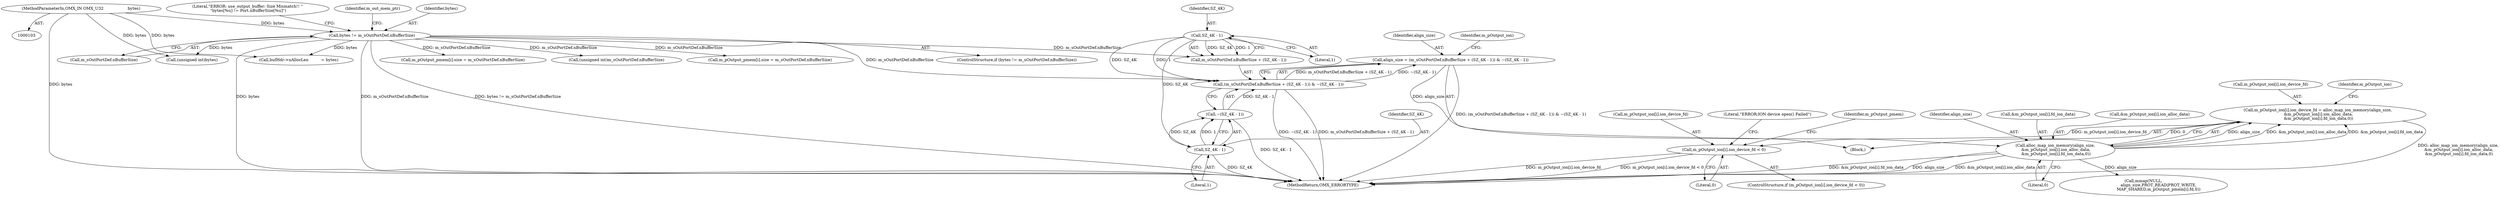 digraph "0_Android_89913d7df36dbeb458ce165856bd6505a2ec647d_0@array" {
"1000413" [label="(Call,m_pOutput_ion[i].ion_device_fd = alloc_map_ion_memory(align_size,\n &m_pOutput_ion[i].ion_alloc_data,\n &m_pOutput_ion[i].fd_ion_data,0))"];
"1000419" [label="(Call,alloc_map_ion_memory(align_size,\n &m_pOutput_ion[i].ion_alloc_data,\n &m_pOutput_ion[i].fd_ion_data,0))"];
"1000399" [label="(Call,align_size = (m_sOutPortDef.nBufferSize + (SZ_4K - 1)) & ~(SZ_4K - 1))"];
"1000401" [label="(Call,(m_sOutPortDef.nBufferSize + (SZ_4K - 1)) & ~(SZ_4K - 1))"];
"1000138" [label="(Call,bytes != m_sOutPortDef.nBufferSize)"];
"1000108" [label="(MethodParameterIn,OMX_IN OMX_U32                   bytes)"];
"1000406" [label="(Call,SZ_4K - 1)"];
"1000409" [label="(Call,~(SZ_4K - 1))"];
"1000410" [label="(Call,SZ_4K - 1)"];
"1000435" [label="(Call,m_pOutput_ion[i].ion_device_fd < 0)"];
"1000420" [label="(Identifier,align_size)"];
"1000145" [label="(Literal,\"ERROR: use_output_buffer: Size Mismatch!! \"\n \"bytes[%u] != Port.nBufferSize[%u]\")"];
"1000433" [label="(Literal,0)"];
"1000411" [label="(Identifier,SZ_4K)"];
"1000137" [label="(ControlStructure,if (bytes != m_sOutPortDef.nBufferSize))"];
"1000427" [label="(Call,&m_pOutput_ion[i].fd_ion_data)"];
"1000497" [label="(Call,mmap(NULL,\n                        align_size,PROT_READ|PROT_WRITE,\n                        MAP_SHARED,m_pOutput_pmem[i].fd,0))"];
"1000140" [label="(Call,m_sOutPortDef.nBufferSize)"];
"1000434" [label="(ControlStructure,if (m_pOutput_ion[i].ion_device_fd < 0))"];
"1000410" [label="(Call,SZ_4K - 1)"];
"1000414" [label="(Call,m_pOutput_ion[i].ion_device_fd)"];
"1000436" [label="(Call,m_pOutput_ion[i].ion_device_fd)"];
"1000408" [label="(Literal,1)"];
"1000399" [label="(Call,align_size = (m_sOutPortDef.nBufferSize + (SZ_4K - 1)) & ~(SZ_4K - 1))"];
"1000412" [label="(Literal,1)"];
"1000402" [label="(Call,m_sOutPortDef.nBufferSize + (SZ_4K - 1))"];
"1000158" [label="(Identifier,m_out_mem_ptr)"];
"1000421" [label="(Call,&m_pOutput_ion[i].ion_alloc_data)"];
"1000444" [label="(Literal,\"ERROR:ION device open() Failed\")"];
"1000438" [label="(Identifier,m_pOutput_ion)"];
"1000400" [label="(Identifier,align_size)"];
"1000441" [label="(Literal,0)"];
"1000139" [label="(Identifier,bytes)"];
"1000407" [label="(Identifier,SZ_4K)"];
"1000435" [label="(Call,m_pOutput_ion[i].ion_device_fd < 0)"];
"1000419" [label="(Call,alloc_map_ion_memory(align_size,\n &m_pOutput_ion[i].ion_alloc_data,\n &m_pOutput_ion[i].fd_ion_data,0))"];
"1000406" [label="(Call,SZ_4K - 1)"];
"1000398" [label="(Block,)"];
"1000646" [label="(MethodReturn,OMX_ERRORTYPE)"];
"1000460" [label="(Call,m_pOutput_pmem[i].size = m_sOutPortDef.nBufferSize)"];
"1000149" [label="(Call,(unsigned int)m_sOutPortDef.nBufferSize)"];
"1000416" [label="(Identifier,m_pOutput_ion)"];
"1000579" [label="(Call,m_pOutput_pmem[i].size = m_sOutPortDef.nBufferSize)"];
"1000146" [label="(Call,(unsigned int)bytes)"];
"1000108" [label="(MethodParameterIn,OMX_IN OMX_U32                   bytes)"];
"1000409" [label="(Call,~(SZ_4K - 1))"];
"1000450" [label="(Identifier,m_pOutput_pmem)"];
"1000270" [label="(Call,bufHdr->nAllocLen          = bytes)"];
"1000138" [label="(Call,bytes != m_sOutPortDef.nBufferSize)"];
"1000401" [label="(Call,(m_sOutPortDef.nBufferSize + (SZ_4K - 1)) & ~(SZ_4K - 1))"];
"1000413" [label="(Call,m_pOutput_ion[i].ion_device_fd = alloc_map_ion_memory(align_size,\n &m_pOutput_ion[i].ion_alloc_data,\n &m_pOutput_ion[i].fd_ion_data,0))"];
"1000413" -> "1000398"  [label="AST: "];
"1000413" -> "1000419"  [label="CFG: "];
"1000414" -> "1000413"  [label="AST: "];
"1000419" -> "1000413"  [label="AST: "];
"1000438" -> "1000413"  [label="CFG: "];
"1000413" -> "1000646"  [label="DDG: alloc_map_ion_memory(align_size,\n &m_pOutput_ion[i].ion_alloc_data,\n &m_pOutput_ion[i].fd_ion_data,0)"];
"1000419" -> "1000413"  [label="DDG: align_size"];
"1000419" -> "1000413"  [label="DDG: &m_pOutput_ion[i].ion_alloc_data"];
"1000419" -> "1000413"  [label="DDG: &m_pOutput_ion[i].fd_ion_data"];
"1000419" -> "1000413"  [label="DDG: 0"];
"1000413" -> "1000435"  [label="DDG: m_pOutput_ion[i].ion_device_fd"];
"1000419" -> "1000433"  [label="CFG: "];
"1000420" -> "1000419"  [label="AST: "];
"1000421" -> "1000419"  [label="AST: "];
"1000427" -> "1000419"  [label="AST: "];
"1000433" -> "1000419"  [label="AST: "];
"1000419" -> "1000646"  [label="DDG: &m_pOutput_ion[i].fd_ion_data"];
"1000419" -> "1000646"  [label="DDG: align_size"];
"1000419" -> "1000646"  [label="DDG: &m_pOutput_ion[i].ion_alloc_data"];
"1000399" -> "1000419"  [label="DDG: align_size"];
"1000419" -> "1000497"  [label="DDG: align_size"];
"1000399" -> "1000398"  [label="AST: "];
"1000399" -> "1000401"  [label="CFG: "];
"1000400" -> "1000399"  [label="AST: "];
"1000401" -> "1000399"  [label="AST: "];
"1000416" -> "1000399"  [label="CFG: "];
"1000399" -> "1000646"  [label="DDG: (m_sOutPortDef.nBufferSize + (SZ_4K - 1)) & ~(SZ_4K - 1)"];
"1000401" -> "1000399"  [label="DDG: m_sOutPortDef.nBufferSize + (SZ_4K - 1)"];
"1000401" -> "1000399"  [label="DDG: ~(SZ_4K - 1)"];
"1000401" -> "1000409"  [label="CFG: "];
"1000402" -> "1000401"  [label="AST: "];
"1000409" -> "1000401"  [label="AST: "];
"1000401" -> "1000646"  [label="DDG: ~(SZ_4K - 1)"];
"1000401" -> "1000646"  [label="DDG: m_sOutPortDef.nBufferSize + (SZ_4K - 1)"];
"1000138" -> "1000401"  [label="DDG: m_sOutPortDef.nBufferSize"];
"1000406" -> "1000401"  [label="DDG: SZ_4K"];
"1000406" -> "1000401"  [label="DDG: 1"];
"1000409" -> "1000401"  [label="DDG: SZ_4K - 1"];
"1000138" -> "1000137"  [label="AST: "];
"1000138" -> "1000140"  [label="CFG: "];
"1000139" -> "1000138"  [label="AST: "];
"1000140" -> "1000138"  [label="AST: "];
"1000145" -> "1000138"  [label="CFG: "];
"1000158" -> "1000138"  [label="CFG: "];
"1000138" -> "1000646"  [label="DDG: bytes"];
"1000138" -> "1000646"  [label="DDG: m_sOutPortDef.nBufferSize"];
"1000138" -> "1000646"  [label="DDG: bytes != m_sOutPortDef.nBufferSize"];
"1000108" -> "1000138"  [label="DDG: bytes"];
"1000138" -> "1000146"  [label="DDG: bytes"];
"1000138" -> "1000149"  [label="DDG: m_sOutPortDef.nBufferSize"];
"1000138" -> "1000270"  [label="DDG: bytes"];
"1000138" -> "1000402"  [label="DDG: m_sOutPortDef.nBufferSize"];
"1000138" -> "1000460"  [label="DDG: m_sOutPortDef.nBufferSize"];
"1000138" -> "1000579"  [label="DDG: m_sOutPortDef.nBufferSize"];
"1000108" -> "1000103"  [label="AST: "];
"1000108" -> "1000646"  [label="DDG: bytes"];
"1000108" -> "1000146"  [label="DDG: bytes"];
"1000108" -> "1000270"  [label="DDG: bytes"];
"1000406" -> "1000402"  [label="AST: "];
"1000406" -> "1000408"  [label="CFG: "];
"1000407" -> "1000406"  [label="AST: "];
"1000408" -> "1000406"  [label="AST: "];
"1000402" -> "1000406"  [label="CFG: "];
"1000406" -> "1000402"  [label="DDG: SZ_4K"];
"1000406" -> "1000402"  [label="DDG: 1"];
"1000406" -> "1000410"  [label="DDG: SZ_4K"];
"1000409" -> "1000410"  [label="CFG: "];
"1000410" -> "1000409"  [label="AST: "];
"1000409" -> "1000646"  [label="DDG: SZ_4K - 1"];
"1000410" -> "1000409"  [label="DDG: SZ_4K"];
"1000410" -> "1000409"  [label="DDG: 1"];
"1000410" -> "1000412"  [label="CFG: "];
"1000411" -> "1000410"  [label="AST: "];
"1000412" -> "1000410"  [label="AST: "];
"1000410" -> "1000646"  [label="DDG: SZ_4K"];
"1000435" -> "1000434"  [label="AST: "];
"1000435" -> "1000441"  [label="CFG: "];
"1000436" -> "1000435"  [label="AST: "];
"1000441" -> "1000435"  [label="AST: "];
"1000444" -> "1000435"  [label="CFG: "];
"1000450" -> "1000435"  [label="CFG: "];
"1000435" -> "1000646"  [label="DDG: m_pOutput_ion[i].ion_device_fd"];
"1000435" -> "1000646"  [label="DDG: m_pOutput_ion[i].ion_device_fd < 0"];
}
